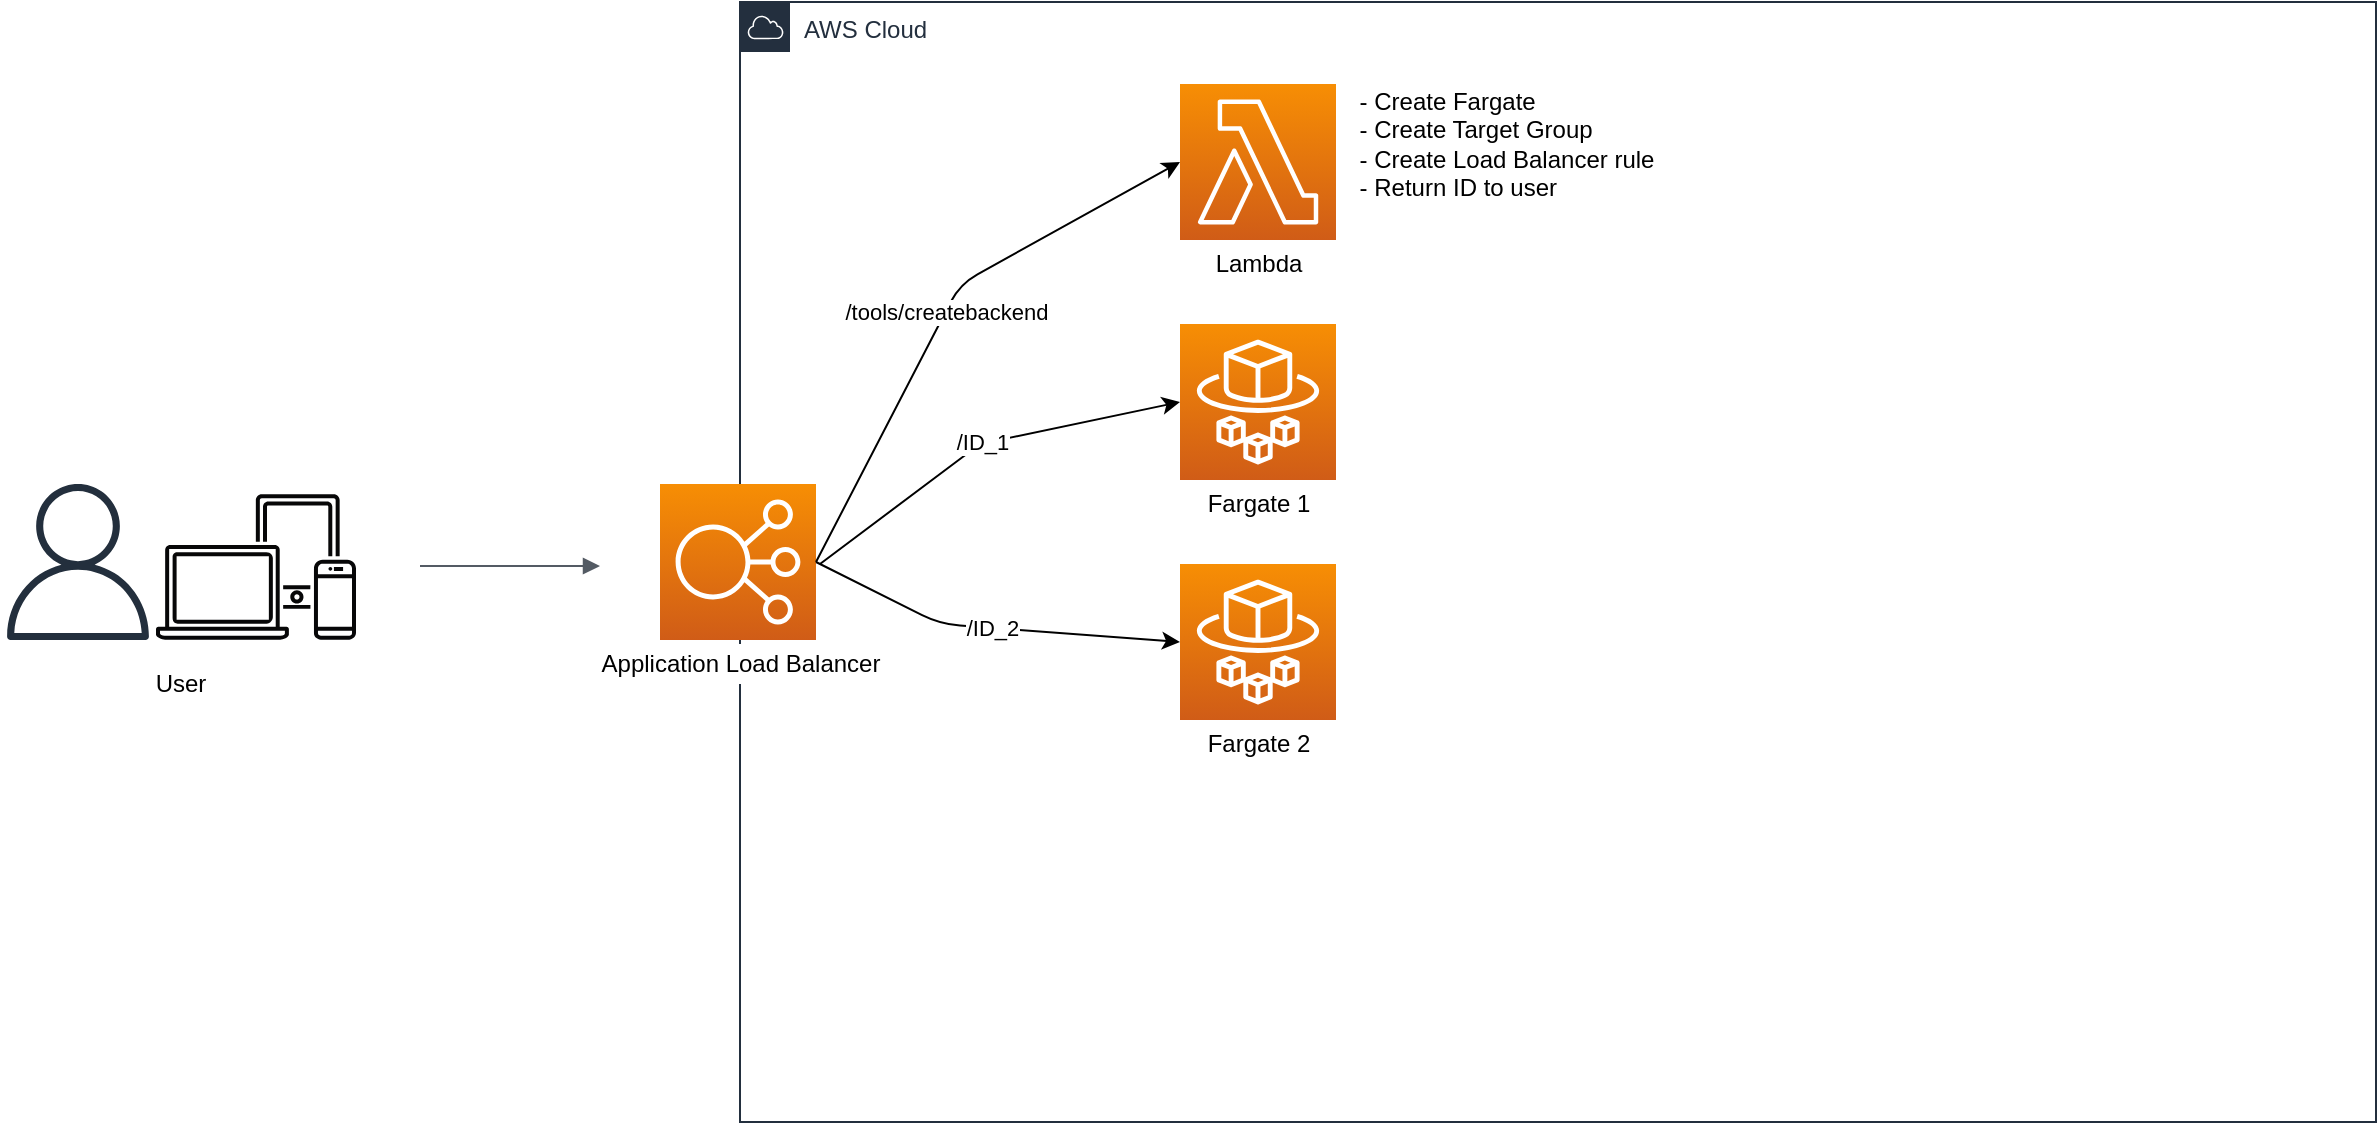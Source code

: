 <mxfile version="16.5.2" type="github"><diagram id="XCLce30jDVELi2v0sUmn" name="Page-1"><mxGraphModel dx="1699" dy="1580" grid="1" gridSize="10" guides="1" tooltips="1" connect="1" arrows="1" fold="1" page="0" pageScale="1" pageWidth="827" pageHeight="1169" math="0" shadow="0"><root><mxCell id="0"/><mxCell id="1" parent="0"/><mxCell id="qu5kURPprMAC1T6judIJ-1" value="" style="sketch=0;outlineConnect=0;fontColor=#232F3E;gradientColor=none;fillColor=#232F3D;strokeColor=none;dashed=0;verticalLabelPosition=bottom;verticalAlign=top;align=center;html=1;fontSize=12;fontStyle=0;aspect=fixed;pointerEvents=1;shape=mxgraph.aws4.user;" vertex="1" parent="1"><mxGeometry x="-190" y="-440" width="78" height="78" as="geometry"/></mxCell><mxCell id="qu5kURPprMAC1T6judIJ-2" value="" style="sketch=0;outlineConnect=0;gradientColor=none;fontColor=#545B64;strokeColor=none;fillColor=#070708;dashed=0;verticalLabelPosition=bottom;verticalAlign=top;align=center;html=1;fontSize=12;fontStyle=0;aspect=fixed;shape=mxgraph.aws4.illustration_devices;pointerEvents=1" vertex="1" parent="1"><mxGeometry x="-112" y="-435" width="100" height="73" as="geometry"/></mxCell><mxCell id="qu5kURPprMAC1T6judIJ-8" value="AWS Cloud" style="points=[[0,0],[0.25,0],[0.5,0],[0.75,0],[1,0],[1,0.25],[1,0.5],[1,0.75],[1,1],[0.75,1],[0.5,1],[0.25,1],[0,1],[0,0.75],[0,0.5],[0,0.25]];outlineConnect=0;gradientColor=none;html=1;whiteSpace=wrap;fontSize=12;fontStyle=0;container=1;pointerEvents=0;collapsible=0;recursiveResize=0;shape=mxgraph.aws4.group;grIcon=mxgraph.aws4.group_aws_cloud;strokeColor=#232F3E;fillColor=none;verticalAlign=top;align=left;spacingLeft=30;fontColor=#232F3E;dashed=0;" vertex="1" parent="1"><mxGeometry x="180" y="-681" width="818" height="560" as="geometry"/></mxCell><mxCell id="qu5kURPprMAC1T6judIJ-3" value="" style="sketch=0;points=[[0,0,0],[0.25,0,0],[0.5,0,0],[0.75,0,0],[1,0,0],[0,1,0],[0.25,1,0],[0.5,1,0],[0.75,1,0],[1,1,0],[0,0.25,0],[0,0.5,0],[0,0.75,0],[1,0.25,0],[1,0.5,0],[1,0.75,0]];outlineConnect=0;fontColor=#232F3E;gradientColor=#F78E04;gradientDirection=north;fillColor=#D05C17;strokeColor=#ffffff;dashed=0;verticalLabelPosition=bottom;verticalAlign=top;align=center;html=1;fontSize=12;fontStyle=0;aspect=fixed;shape=mxgraph.aws4.resourceIcon;resIcon=mxgraph.aws4.lambda;" vertex="1" parent="qu5kURPprMAC1T6judIJ-8"><mxGeometry x="220" y="41" width="78" height="78" as="geometry"/></mxCell><mxCell id="qu5kURPprMAC1T6judIJ-15" value="Application Load Balancer" style="text;html=1;resizable=0;autosize=1;align=center;verticalAlign=middle;points=[];fillColor=default;strokeColor=none;rounded=0;sketch=0;" vertex="1" parent="qu5kURPprMAC1T6judIJ-8"><mxGeometry x="-80" y="321" width="160" height="20" as="geometry"/></mxCell><mxCell id="qu5kURPprMAC1T6judIJ-17" value="" style="endArrow=classic;html=1;rounded=1;sketch=0;curved=0;entryX=0;entryY=0.5;entryDx=0;entryDy=0;entryPerimeter=0;" edge="1" parent="qu5kURPprMAC1T6judIJ-8" target="qu5kURPprMAC1T6judIJ-21"><mxGeometry relative="1" as="geometry"><mxPoint x="40" y="281" as="sourcePoint"/><mxPoint x="160" y="211" as="targetPoint"/><Array as="points"><mxPoint x="120" y="221"/></Array></mxGeometry></mxCell><mxCell id="qu5kURPprMAC1T6judIJ-18" value="&lt;div&gt;/ID_1&lt;/div&gt;" style="edgeLabel;resizable=0;html=1;align=center;verticalAlign=middle;rounded=0;sketch=0;" connectable="0" vertex="1" parent="qu5kURPprMAC1T6judIJ-17"><mxGeometry relative="1" as="geometry"><mxPoint y="-1" as="offset"/></mxGeometry></mxCell><mxCell id="qu5kURPprMAC1T6judIJ-4" value="" style="sketch=0;points=[[0,0,0],[0.25,0,0],[0.5,0,0],[0.75,0,0],[1,0,0],[0,1,0],[0.25,1,0],[0.5,1,0],[0.75,1,0],[1,1,0],[0,0.25,0],[0,0.5,0],[0,0.75,0],[1,0.25,0],[1,0.5,0],[1,0.75,0]];outlineConnect=0;fontColor=#232F3E;gradientColor=#F78E04;gradientDirection=north;fillColor=#D05C17;strokeColor=#ffffff;dashed=0;verticalLabelPosition=bottom;verticalAlign=top;align=center;html=1;fontSize=12;fontStyle=0;aspect=fixed;shape=mxgraph.aws4.resourceIcon;resIcon=mxgraph.aws4.fargate;" vertex="1" parent="qu5kURPprMAC1T6judIJ-8"><mxGeometry x="220" y="281" width="78" height="78" as="geometry"/></mxCell><mxCell id="qu5kURPprMAC1T6judIJ-21" value="" style="sketch=0;points=[[0,0,0],[0.25,0,0],[0.5,0,0],[0.75,0,0],[1,0,0],[0,1,0],[0.25,1,0],[0.5,1,0],[0.75,1,0],[1,1,0],[0,0.25,0],[0,0.5,0],[0,0.75,0],[1,0.25,0],[1,0.5,0],[1,0.75,0]];outlineConnect=0;fontColor=#232F3E;gradientColor=#F78E04;gradientDirection=north;fillColor=#D05C17;strokeColor=#ffffff;dashed=0;verticalLabelPosition=bottom;verticalAlign=top;align=center;html=1;fontSize=12;fontStyle=0;aspect=fixed;shape=mxgraph.aws4.resourceIcon;resIcon=mxgraph.aws4.fargate;" vertex="1" parent="qu5kURPprMAC1T6judIJ-8"><mxGeometry x="220" y="161" width="78" height="78" as="geometry"/></mxCell><mxCell id="qu5kURPprMAC1T6judIJ-25" value="Lambda" style="text;html=1;resizable=0;autosize=1;align=center;verticalAlign=middle;points=[];fillColor=default;strokeColor=none;rounded=0;sketch=0;" vertex="1" parent="qu5kURPprMAC1T6judIJ-8"><mxGeometry x="229" y="121" width="60" height="20" as="geometry"/></mxCell><mxCell id="qu5kURPprMAC1T6judIJ-26" value="&lt;div align=&quot;left&quot;&gt;- Create Fargate&lt;/div&gt;&lt;div align=&quot;left&quot;&gt;- Create Target Group&lt;/div&gt;&lt;div align=&quot;left&quot;&gt;- Create Load Balancer rule&lt;/div&gt;&lt;div align=&quot;left&quot;&gt;- Return ID to user&lt;br&gt;&lt;/div&gt;" style="text;html=1;resizable=0;autosize=1;align=center;verticalAlign=middle;points=[];fillColor=default;strokeColor=none;rounded=0;sketch=0;" vertex="1" parent="qu5kURPprMAC1T6judIJ-8"><mxGeometry x="298" y="41" width="170" height="60" as="geometry"/></mxCell><mxCell id="qu5kURPprMAC1T6judIJ-27" value="Fargate 1" style="text;html=1;resizable=0;autosize=1;align=center;verticalAlign=middle;points=[];fillColor=default;strokeColor=none;rounded=0;sketch=0;" vertex="1" parent="qu5kURPprMAC1T6judIJ-8"><mxGeometry x="224" y="241" width="70" height="20" as="geometry"/></mxCell><mxCell id="qu5kURPprMAC1T6judIJ-28" value="Fargate 2" style="text;html=1;resizable=0;autosize=1;align=center;verticalAlign=middle;points=[];fillColor=default;strokeColor=none;rounded=0;sketch=0;" vertex="1" parent="qu5kURPprMAC1T6judIJ-8"><mxGeometry x="224" y="361" width="70" height="20" as="geometry"/></mxCell><mxCell id="qu5kURPprMAC1T6judIJ-33" value="" style="shape=image;verticalLabelPosition=bottom;labelBackgroundColor=default;verticalAlign=top;aspect=fixed;imageAspect=0;image=https://upload.wikimedia.org/wikipedia/commons/thumb/3/3c/Flask_logo.svg/1200px-Flask_logo.svg.png;" vertex="1" parent="qu5kURPprMAC1T6judIJ-8"><mxGeometry x="306.5" y="171" width="81.57" height="32" as="geometry"/></mxCell><mxCell id="qu5kURPprMAC1T6judIJ-34" value="" style="shape=image;verticalLabelPosition=bottom;labelBackgroundColor=default;verticalAlign=top;aspect=fixed;imageAspect=0;image=https://upload.wikimedia.org/wikipedia/commons/thumb/3/3c/Flask_logo.svg/1200px-Flask_logo.svg.png;" vertex="1" parent="qu5kURPprMAC1T6judIJ-8"><mxGeometry x="306.5" y="289" width="81.57" height="32" as="geometry"/></mxCell><mxCell id="qu5kURPprMAC1T6judIJ-7" value="" style="sketch=0;points=[[0,0,0],[0.25,0,0],[0.5,0,0],[0.75,0,0],[1,0,0],[0,1,0],[0.25,1,0],[0.5,1,0],[0.75,1,0],[1,1,0],[0,0.25,0],[0,0.5,0],[0,0.75,0],[1,0.25,0],[1,0.5,0],[1,0.75,0]];outlineConnect=0;fontColor=#232F3E;gradientColor=#F78E04;gradientDirection=north;fillColor=#D05C17;strokeColor=#ffffff;dashed=0;verticalLabelPosition=bottom;verticalAlign=top;align=center;html=1;fontSize=12;fontStyle=0;aspect=fixed;shape=mxgraph.aws4.resourceIcon;resIcon=mxgraph.aws4.elastic_load_balancing;" vertex="1" parent="1"><mxGeometry x="140" y="-440" width="78" height="78" as="geometry"/></mxCell><mxCell id="qu5kURPprMAC1T6judIJ-9" value="" style="edgeStyle=orthogonalEdgeStyle;html=1;endArrow=block;elbow=vertical;startArrow=none;endFill=1;strokeColor=#545B64;rounded=0;" edge="1" parent="1"><mxGeometry width="100" relative="1" as="geometry"><mxPoint x="20" y="-399" as="sourcePoint"/><mxPoint x="110" y="-399" as="targetPoint"/><Array as="points"><mxPoint x="80" y="-399"/><mxPoint x="80" y="-399"/></Array></mxGeometry></mxCell><mxCell id="qu5kURPprMAC1T6judIJ-19" value="" style="endArrow=classic;html=1;rounded=1;sketch=0;curved=0;exitX=1;exitY=0.5;exitDx=0;exitDy=0;exitPerimeter=0;entryX=0;entryY=0.5;entryDx=0;entryDy=0;entryPerimeter=0;" edge="1" parent="1" source="qu5kURPprMAC1T6judIJ-7" target="qu5kURPprMAC1T6judIJ-4"><mxGeometry relative="1" as="geometry"><mxPoint x="230" y="-330" as="sourcePoint"/><mxPoint x="320" y="-410" as="targetPoint"/><Array as="points"><mxPoint x="280" y="-370"/></Array></mxGeometry></mxCell><mxCell id="qu5kURPprMAC1T6judIJ-20" value="/ID_2" style="edgeLabel;resizable=0;html=1;align=center;verticalAlign=middle;rounded=0;sketch=0;" connectable="0" vertex="1" parent="qu5kURPprMAC1T6judIJ-19"><mxGeometry relative="1" as="geometry"/></mxCell><mxCell id="qu5kURPprMAC1T6judIJ-13" value="" style="endArrow=classic;html=1;rounded=1;sketch=0;curved=0;exitX=1;exitY=0.5;exitDx=0;exitDy=0;exitPerimeter=0;entryX=0;entryY=0.5;entryDx=0;entryDy=0;entryPerimeter=0;" edge="1" parent="1" source="qu5kURPprMAC1T6judIJ-7" target="qu5kURPprMAC1T6judIJ-3"><mxGeometry relative="1" as="geometry"><mxPoint x="220" y="-440" as="sourcePoint"/><mxPoint x="320" y="-530" as="targetPoint"/><Array as="points"><mxPoint x="290" y="-540"/></Array></mxGeometry></mxCell><mxCell id="qu5kURPprMAC1T6judIJ-14" value="/tools/createbackend" style="edgeLabel;resizable=0;html=1;align=center;verticalAlign=middle;rounded=0;sketch=0;" connectable="0" vertex="1" parent="qu5kURPprMAC1T6judIJ-13"><mxGeometry relative="1" as="geometry"/></mxCell><mxCell id="qu5kURPprMAC1T6judIJ-36" value="User" style="text;html=1;resizable=0;autosize=1;align=center;verticalAlign=middle;points=[];fillColor=default;strokeColor=none;rounded=0;sketch=0;" vertex="1" parent="1"><mxGeometry x="-120" y="-350" width="40" height="20" as="geometry"/></mxCell></root></mxGraphModel></diagram></mxfile>